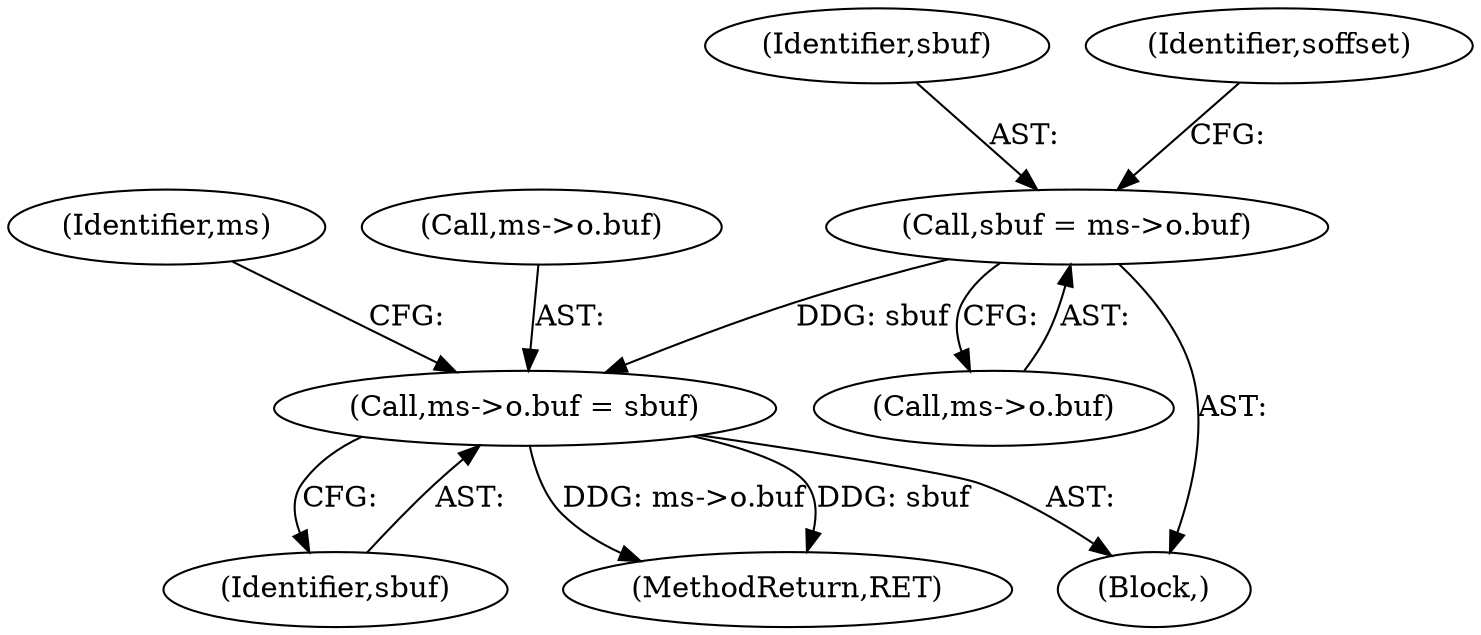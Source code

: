 digraph "0_file_6f737ddfadb596d7d4a993f7ed2141ffd664a81c@pointer" {
"1001538" [label="(Call,sbuf = ms->o.buf)"];
"1001595" [label="(Call,ms->o.buf = sbuf)"];
"1001604" [label="(Identifier,ms)"];
"1001540" [label="(Call,ms->o.buf)"];
"1001538" [label="(Call,sbuf = ms->o.buf)"];
"1001596" [label="(Call,ms->o.buf)"];
"1001595" [label="(Call,ms->o.buf = sbuf)"];
"1001539" [label="(Identifier,sbuf)"];
"1001601" [label="(Identifier,sbuf)"];
"1001777" [label="(MethodReturn,RET)"];
"1001449" [label="(Block,)"];
"1001546" [label="(Identifier,soffset)"];
"1001538" -> "1001449"  [label="AST: "];
"1001538" -> "1001540"  [label="CFG: "];
"1001539" -> "1001538"  [label="AST: "];
"1001540" -> "1001538"  [label="AST: "];
"1001546" -> "1001538"  [label="CFG: "];
"1001538" -> "1001595"  [label="DDG: sbuf"];
"1001595" -> "1001449"  [label="AST: "];
"1001595" -> "1001601"  [label="CFG: "];
"1001596" -> "1001595"  [label="AST: "];
"1001601" -> "1001595"  [label="AST: "];
"1001604" -> "1001595"  [label="CFG: "];
"1001595" -> "1001777"  [label="DDG: ms->o.buf"];
"1001595" -> "1001777"  [label="DDG: sbuf"];
}
